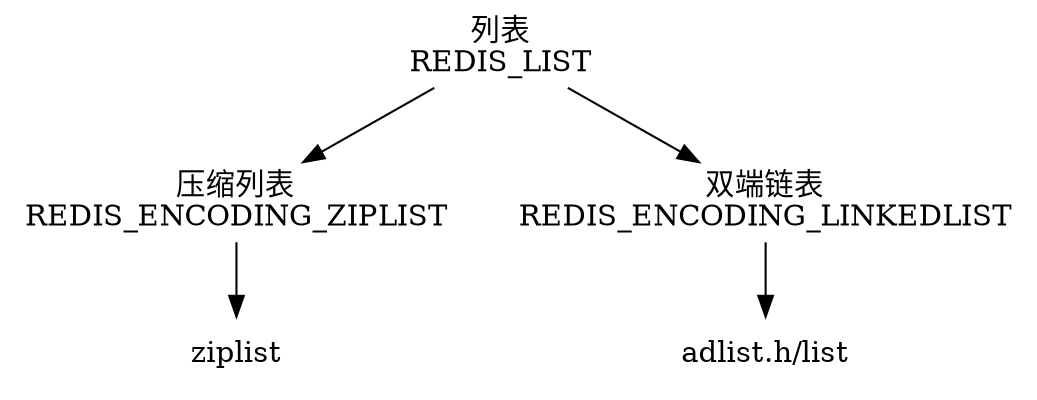 digraph redis_list {

    node[shape=plaintext];

    // type

    REDIS_LIST [label="列表\nREDIS_LIST"];

    // encoding

    REDIS_ENCODING_ZIPLIST [label="压缩列表\nREDIS_ENCODING_ZIPLIST"];
    REDIS_ENCODING_LINKEDLIST [label="双端链表\nREDIS_ENCODING_LINKEDLIST"];

    // edge

    REDIS_LIST -> REDIS_ENCODING_LINKEDLIST;
    REDIS_LIST -> REDIS_ENCODING_ZIPLIST;

    REDIS_ENCODING_LINKEDLIST -> list;
    REDIS_ENCODING_ZIPLIST -> ziplist;

    // datastruct 1
    
    list [label="adlist.h/list"];

    // datastruct 2

    ziplist [label="ziplist"];

}
    

